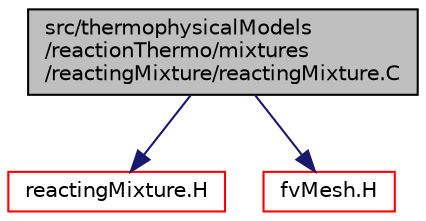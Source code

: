 digraph "src/thermophysicalModels/reactionThermo/mixtures/reactingMixture/reactingMixture.C"
{
  bgcolor="transparent";
  edge [fontname="Helvetica",fontsize="10",labelfontname="Helvetica",labelfontsize="10"];
  node [fontname="Helvetica",fontsize="10",shape=record];
  Node0 [label="src/thermophysicalModels\l/reactionThermo/mixtures\l/reactingMixture/reactingMixture.C",height=0.2,width=0.4,color="black", fillcolor="grey75", style="filled", fontcolor="black"];
  Node0 -> Node1 [color="midnightblue",fontsize="10",style="solid",fontname="Helvetica"];
  Node1 [label="reactingMixture.H",height=0.2,width=0.4,color="red",URL="$a16652.html"];
  Node0 -> Node206 [color="midnightblue",fontsize="10",style="solid",fontname="Helvetica"];
  Node206 [label="fvMesh.H",height=0.2,width=0.4,color="red",URL="$a03719.html"];
}
